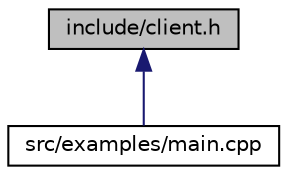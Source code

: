 digraph "include/client.h"
{
 // LATEX_PDF_SIZE
  edge [fontname="Helvetica",fontsize="10",labelfontname="Helvetica",labelfontsize="10"];
  node [fontname="Helvetica",fontsize="10",shape=record];
  Node1 [label="include/client.h",height=0.2,width=0.4,color="black", fillcolor="grey75", style="filled", fontcolor="black",tooltip="Header file that defines the Client class responsible for managing client-side operations including c..."];
  Node1 -> Node2 [dir="back",color="midnightblue",fontsize="10",style="solid",fontname="Helvetica"];
  Node2 [label="src/examples/main.cpp",height=0.2,width=0.4,color="black", fillcolor="white", style="filled",URL="$main_8cpp.html",tooltip="Example usage of the Boost ASIO Client-Server Framework."];
}
